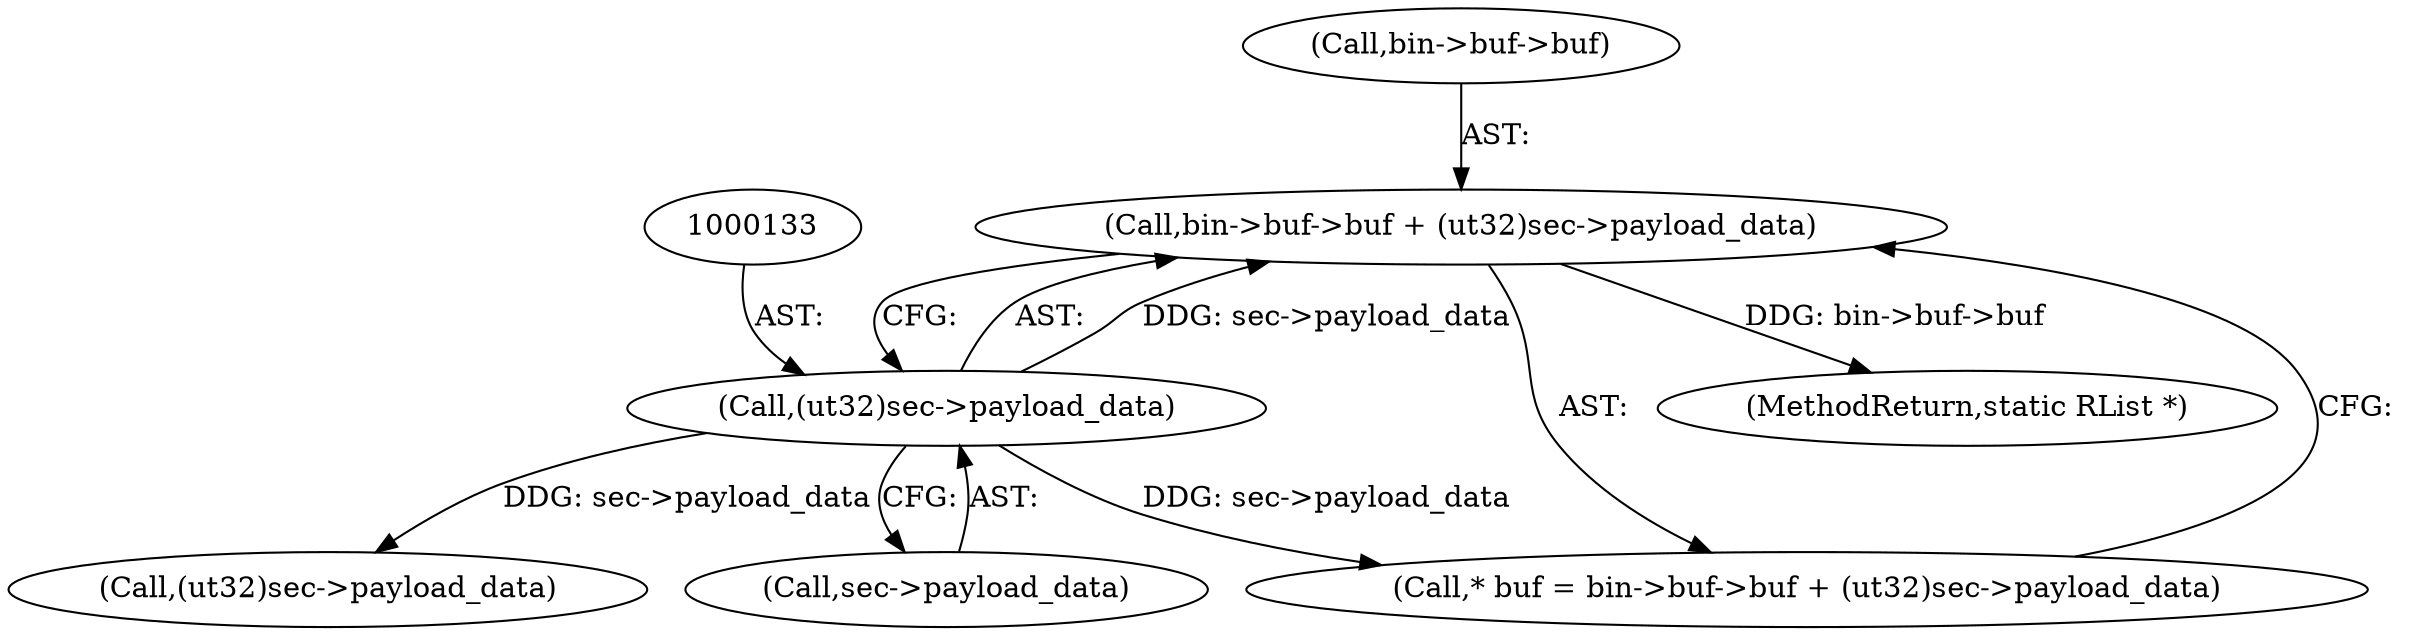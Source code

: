 digraph "0_radare2_d2632f6483a3ceb5d8e0a5fb11142c51c43978b4_1@pointer" {
"1000126" [label="(Call,bin->buf->buf + (ut32)sec->payload_data)"];
"1000132" [label="(Call,(ut32)sec->payload_data)"];
"1000126" [label="(Call,bin->buf->buf + (ut32)sec->payload_data)"];
"1000124" [label="(Call,* buf = bin->buf->buf + (ut32)sec->payload_data)"];
"1000132" [label="(Call,(ut32)sec->payload_data)"];
"1000289" [label="(MethodReturn,static RList *)"];
"1000146" [label="(Call,(ut32)sec->payload_data)"];
"1000127" [label="(Call,bin->buf->buf)"];
"1000134" [label="(Call,sec->payload_data)"];
"1000126" -> "1000124"  [label="AST: "];
"1000126" -> "1000132"  [label="CFG: "];
"1000127" -> "1000126"  [label="AST: "];
"1000132" -> "1000126"  [label="AST: "];
"1000124" -> "1000126"  [label="CFG: "];
"1000126" -> "1000289"  [label="DDG: bin->buf->buf"];
"1000132" -> "1000126"  [label="DDG: sec->payload_data"];
"1000132" -> "1000134"  [label="CFG: "];
"1000133" -> "1000132"  [label="AST: "];
"1000134" -> "1000132"  [label="AST: "];
"1000132" -> "1000124"  [label="DDG: sec->payload_data"];
"1000132" -> "1000146"  [label="DDG: sec->payload_data"];
}
